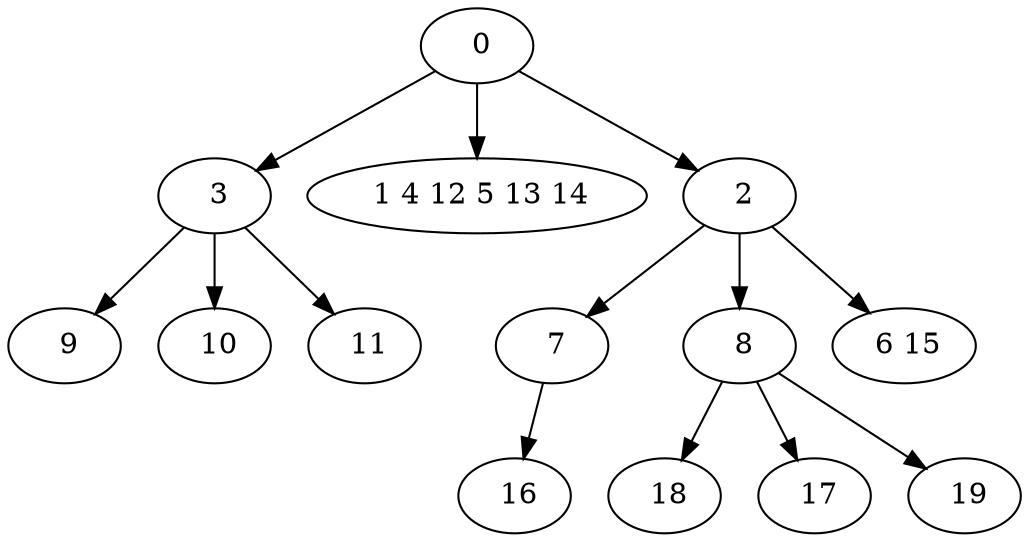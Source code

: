 digraph mytree {
" 0" -> " 3";
" 0" -> " 1 4 12 5 13 14";
" 0" -> " 2";
" 3" -> " 9";
" 3" -> " 10";
" 3" -> " 11";
" 1 4 12 5 13 14";
" 2" -> " 7";
" 2" -> " 8";
" 2" -> " 6 15";
" 7" -> " 16";
" 8" -> " 18";
" 8" -> " 17";
" 8" -> " 19";
" 6 15";
" 18";
" 9";
" 10";
" 11";
" 16";
" 17";
" 19";
}
